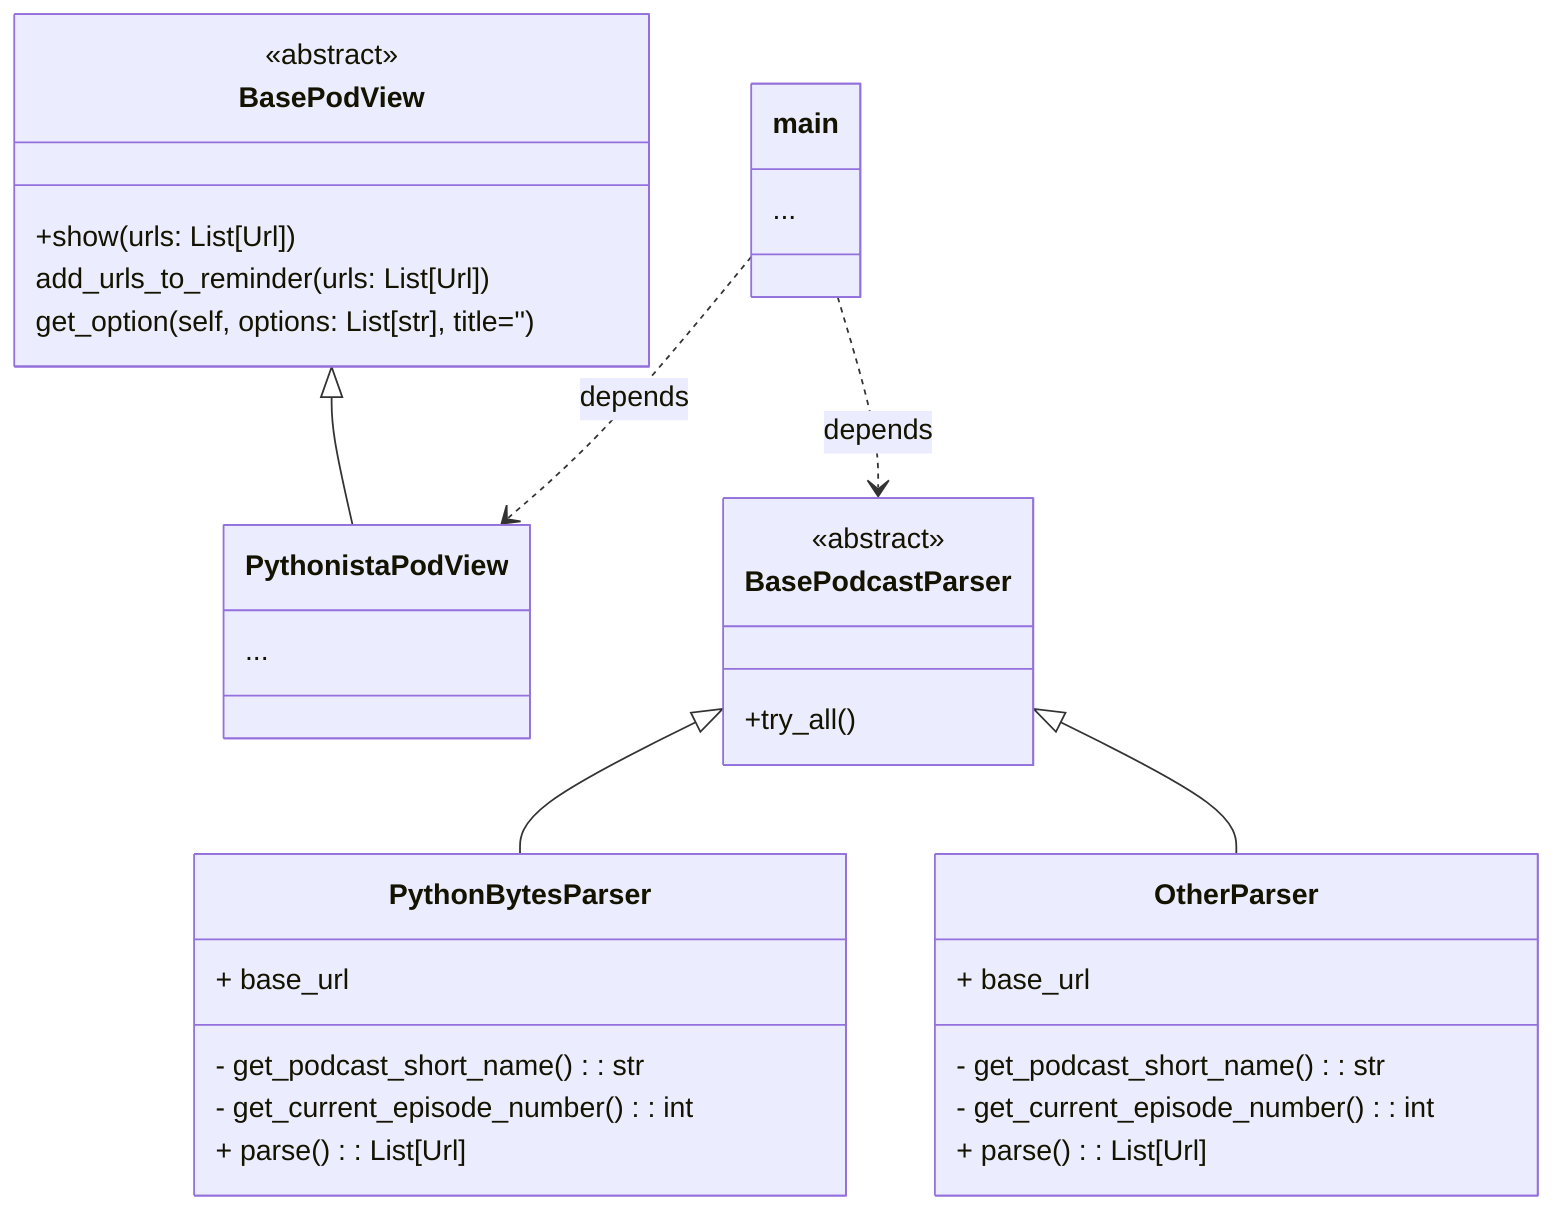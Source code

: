 classDiagram
    BasePodcastParser <|-- PythonBytesParser
    BasePodcastParser <|-- OtherParser
    BasePodView <|-- PythonistaPodView
    main ..> PythonistaPodView : depends
    main ..> BasePodcastParser : depends

class BasePodcastParser {
    <<abstract>>
    +try_all()
    }

class PythonBytesParser {
    + base_url
    - get_podcast_short_name() : str
    - get_current_episode_number() : int
    + parse() : List[Url]
    }

class OtherParser {
    + base_url
    - get_podcast_short_name() : str
    - get_current_episode_number() : int
    + parse() : List[Url]
    }

class BasePodView {
    <<abstract>>
    +show(urls: List[Url])
    add_urls_to_reminder(urls: List[Url])
    get_option(self, options: List[str], title='')
}

class PythonistaPodView {
    ...
}

class main {
    ...
}